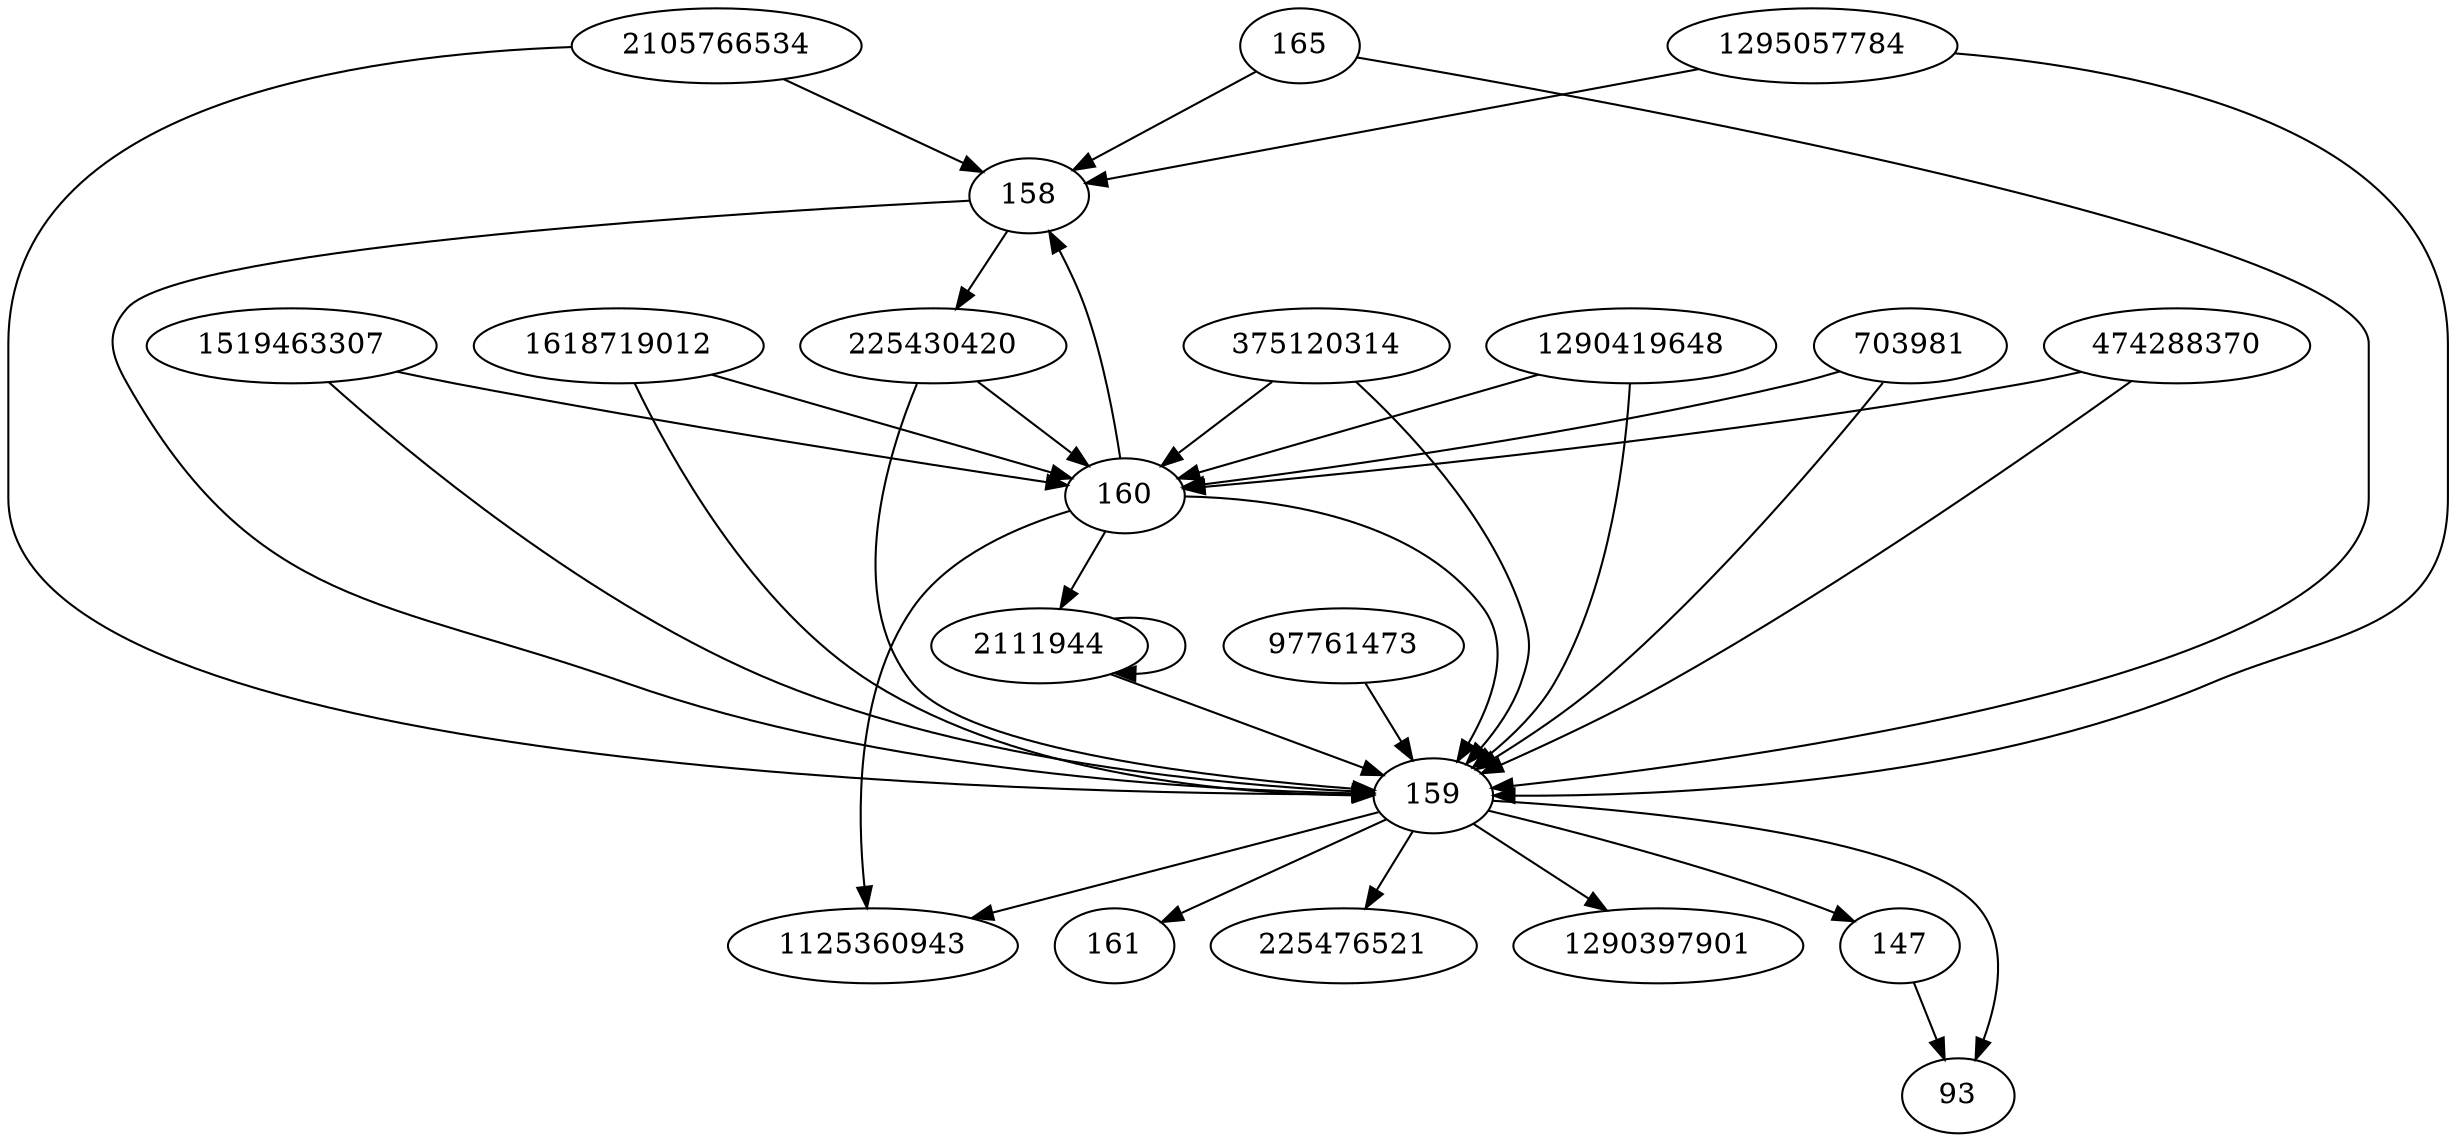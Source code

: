 digraph  {
2105766534;
1519463307;
147;
225430420;
158;
159;
160;
161;
1618719012;
165;
225476521;
1125360943;
375120314;
1290419648;
97761473;
2111944;
1290397901;
93;
703981;
474288370;
1295057784;
2105766534 -> 158;
2105766534 -> 159;
1519463307 -> 159;
1519463307 -> 160;
147 -> 93;
225430420 -> 159;
225430420 -> 160;
158 -> 225430420;
158 -> 159;
159 -> 147;
159 -> 225476521;
159 -> 161;
159 -> 1125360943;
159 -> 1290397901;
159 -> 93;
160 -> 159;
160 -> 2111944;
160 -> 158;
160 -> 1125360943;
1618719012 -> 159;
1618719012 -> 160;
165 -> 158;
165 -> 159;
375120314 -> 160;
375120314 -> 159;
1290419648 -> 159;
1290419648 -> 160;
97761473 -> 159;
2111944 -> 159;
2111944 -> 2111944;
703981 -> 159;
703981 -> 160;
474288370 -> 159;
474288370 -> 160;
1295057784 -> 158;
1295057784 -> 159;
}
